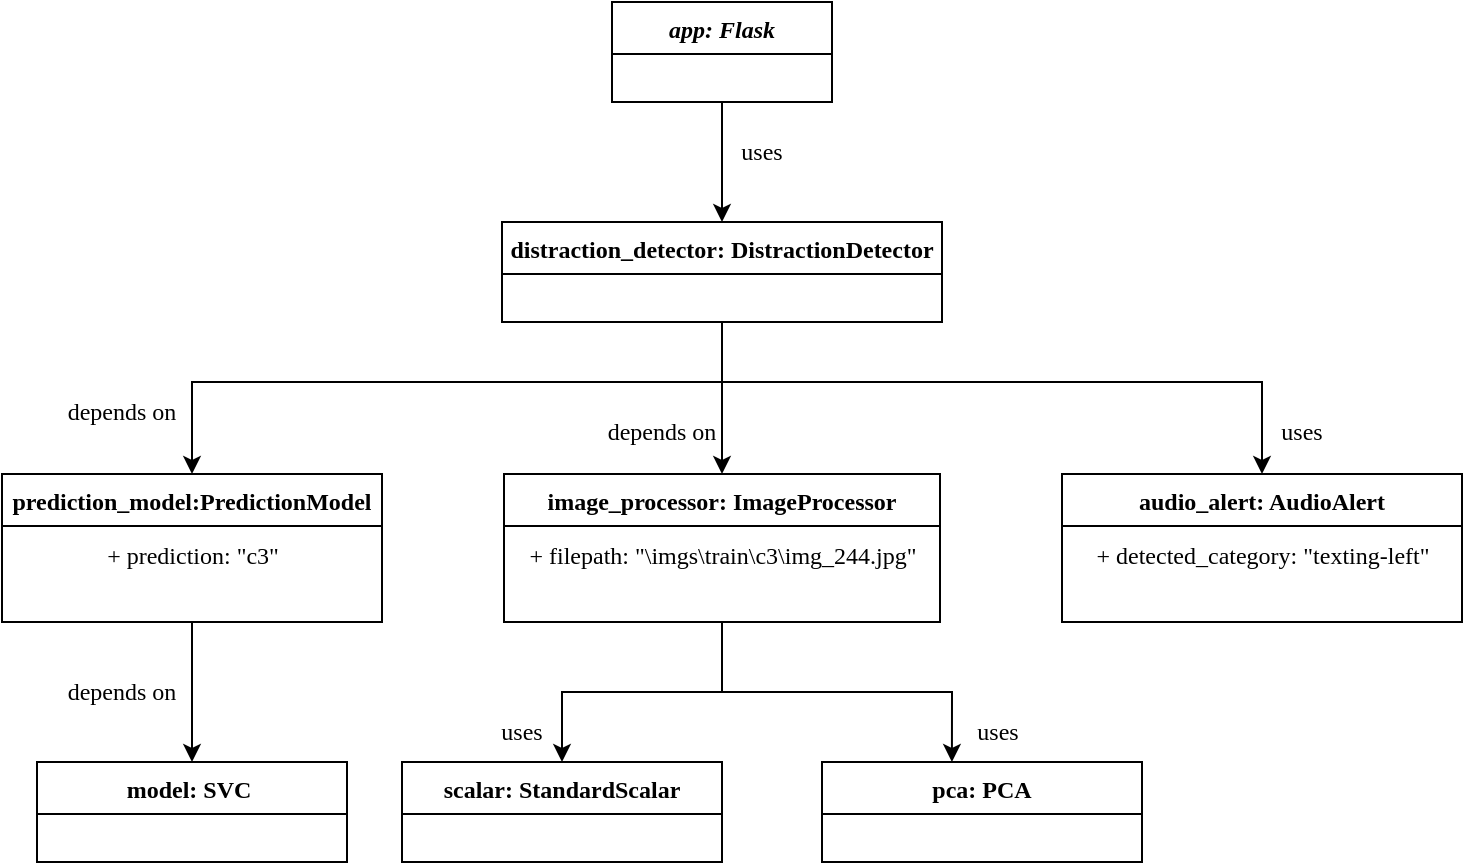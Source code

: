 <mxfile version="24.4.9" type="device">
  <diagram id="C5RBs43oDa-KdzZeNtuy" name="Page-1">
    <mxGraphModel dx="1114" dy="558" grid="1" gridSize="10" guides="1" tooltips="1" connect="1" arrows="1" fold="1" page="1" pageScale="1" pageWidth="827" pageHeight="1169" math="0" shadow="0">
      <root>
        <mxCell id="WIyWlLk6GJQsqaUBKTNV-0" />
        <mxCell id="WIyWlLk6GJQsqaUBKTNV-1" parent="WIyWlLk6GJQsqaUBKTNV-0" />
        <mxCell id="AsqwYPJrK8gomYQHznp0-18" style="edgeStyle=orthogonalEdgeStyle;rounded=0;orthogonalLoop=1;jettySize=auto;html=1;exitX=0.5;exitY=1;exitDx=0;exitDy=0;entryX=0.5;entryY=0;entryDx=0;entryDy=0;fontFamily=Times New Roman;" edge="1" parent="WIyWlLk6GJQsqaUBKTNV-1" source="zkfFHV4jXpPFQw0GAbJ--0" target="zkfFHV4jXpPFQw0GAbJ--6">
          <mxGeometry relative="1" as="geometry" />
        </mxCell>
        <mxCell id="zkfFHV4jXpPFQw0GAbJ--0" value="app: Flask" style="swimlane;fontStyle=3;align=center;verticalAlign=top;childLayout=stackLayout;horizontal=1;startSize=26;horizontalStack=0;resizeParent=1;resizeLast=0;collapsible=1;marginBottom=0;rounded=0;shadow=0;strokeWidth=1;fontFamily=Times New Roman;" parent="WIyWlLk6GJQsqaUBKTNV-1" vertex="1">
          <mxGeometry x="345" y="110" width="110" height="50" as="geometry">
            <mxRectangle x="230" y="140" width="160" height="26" as="alternateBounds" />
          </mxGeometry>
        </mxCell>
        <mxCell id="AsqwYPJrK8gomYQHznp0-19" style="edgeStyle=orthogonalEdgeStyle;rounded=0;orthogonalLoop=1;jettySize=auto;html=1;fontFamily=Times New Roman;" edge="1" parent="WIyWlLk6GJQsqaUBKTNV-1" source="zkfFHV4jXpPFQw0GAbJ--6" target="AsqwYPJrK8gomYQHznp0-2">
          <mxGeometry relative="1" as="geometry" />
        </mxCell>
        <mxCell id="AsqwYPJrK8gomYQHznp0-20" style="edgeStyle=orthogonalEdgeStyle;rounded=0;orthogonalLoop=1;jettySize=auto;html=1;entryX=0.5;entryY=0;entryDx=0;entryDy=0;fontFamily=Times New Roman;" edge="1" parent="WIyWlLk6GJQsqaUBKTNV-1" target="zkfFHV4jXpPFQw0GAbJ--13">
          <mxGeometry relative="1" as="geometry">
            <mxPoint x="400" y="308" as="sourcePoint" />
            <Array as="points">
              <mxPoint x="400" y="300" />
              <mxPoint x="135" y="300" />
            </Array>
          </mxGeometry>
        </mxCell>
        <mxCell id="AsqwYPJrK8gomYQHznp0-22" style="edgeStyle=orthogonalEdgeStyle;rounded=0;orthogonalLoop=1;jettySize=auto;html=1;fontFamily=Times New Roman;" edge="1" parent="WIyWlLk6GJQsqaUBKTNV-1" target="AsqwYPJrK8gomYQHznp0-4">
          <mxGeometry relative="1" as="geometry">
            <mxPoint x="400" y="310" as="sourcePoint" />
            <Array as="points">
              <mxPoint x="400" y="300" />
              <mxPoint x="670" y="300" />
            </Array>
          </mxGeometry>
        </mxCell>
        <mxCell id="zkfFHV4jXpPFQw0GAbJ--6" value="distraction_detector: DistractionDetector" style="swimlane;fontStyle=1;align=center;verticalAlign=top;childLayout=stackLayout;horizontal=1;startSize=26;horizontalStack=0;resizeParent=1;resizeLast=0;collapsible=1;marginBottom=0;rounded=0;shadow=0;strokeWidth=1;fontFamily=Times New Roman;" parent="WIyWlLk6GJQsqaUBKTNV-1" vertex="1">
          <mxGeometry x="290" y="220" width="220" height="50" as="geometry">
            <mxRectangle x="130" y="380" width="160" height="26" as="alternateBounds" />
          </mxGeometry>
        </mxCell>
        <mxCell id="AsqwYPJrK8gomYQHznp0-25" style="edgeStyle=orthogonalEdgeStyle;rounded=0;orthogonalLoop=1;jettySize=auto;html=1;entryX=0.5;entryY=0;entryDx=0;entryDy=0;fontFamily=Times New Roman;" edge="1" parent="WIyWlLk6GJQsqaUBKTNV-1" source="zkfFHV4jXpPFQw0GAbJ--13" target="AsqwYPJrK8gomYQHznp0-14">
          <mxGeometry relative="1" as="geometry" />
        </mxCell>
        <mxCell id="zkfFHV4jXpPFQw0GAbJ--13" value="prediction_model:PredictionModel" style="swimlane;fontStyle=1;align=center;verticalAlign=top;childLayout=stackLayout;horizontal=1;startSize=26;horizontalStack=0;resizeParent=1;resizeLast=0;collapsible=1;marginBottom=0;rounded=0;shadow=0;strokeWidth=1;fontFamily=Times New Roman;" parent="WIyWlLk6GJQsqaUBKTNV-1" vertex="1">
          <mxGeometry x="40" y="346" width="190" height="74" as="geometry">
            <mxRectangle x="340" y="380" width="170" height="26" as="alternateBounds" />
          </mxGeometry>
        </mxCell>
        <mxCell id="AsqwYPJrK8gomYQHznp0-1" value="+ prediction: &quot;c3&quot;" style="text;html=1;align=center;verticalAlign=middle;resizable=0;points=[];autosize=1;strokeColor=none;fillColor=none;fontFamily=Times New Roman;" vertex="1" parent="zkfFHV4jXpPFQw0GAbJ--13">
          <mxGeometry y="26" width="190" height="30" as="geometry" />
        </mxCell>
        <mxCell id="AsqwYPJrK8gomYQHznp0-23" style="edgeStyle=orthogonalEdgeStyle;rounded=0;orthogonalLoop=1;jettySize=auto;html=1;fontFamily=Times New Roman;" edge="1" parent="WIyWlLk6GJQsqaUBKTNV-1" source="AsqwYPJrK8gomYQHznp0-2" target="AsqwYPJrK8gomYQHznp0-9">
          <mxGeometry relative="1" as="geometry" />
        </mxCell>
        <mxCell id="AsqwYPJrK8gomYQHznp0-2" value="image_processor: ImageProcessor" style="swimlane;fontStyle=1;align=center;verticalAlign=top;childLayout=stackLayout;horizontal=1;startSize=26;horizontalStack=0;resizeParent=1;resizeLast=0;collapsible=1;marginBottom=0;rounded=0;shadow=0;strokeWidth=1;fontFamily=Times New Roman;" vertex="1" parent="WIyWlLk6GJQsqaUBKTNV-1">
          <mxGeometry x="291" y="346" width="218" height="74" as="geometry">
            <mxRectangle x="340" y="380" width="170" height="26" as="alternateBounds" />
          </mxGeometry>
        </mxCell>
        <mxCell id="AsqwYPJrK8gomYQHznp0-3" value="+ filepath: &quot;\imgs\train\c3\img_244.jpg&quot;" style="text;html=1;align=center;verticalAlign=middle;resizable=0;points=[];autosize=1;strokeColor=none;fillColor=none;fontFamily=Times New Roman;" vertex="1" parent="AsqwYPJrK8gomYQHznp0-2">
          <mxGeometry y="26" width="218" height="30" as="geometry" />
        </mxCell>
        <mxCell id="AsqwYPJrK8gomYQHznp0-4" value="audio_alert: AudioAlert" style="swimlane;fontStyle=1;align=center;verticalAlign=top;childLayout=stackLayout;horizontal=1;startSize=26;horizontalStack=0;resizeParent=1;resizeLast=0;collapsible=1;marginBottom=0;rounded=0;shadow=0;strokeWidth=1;fontFamily=Times New Roman;" vertex="1" parent="WIyWlLk6GJQsqaUBKTNV-1">
          <mxGeometry x="570" y="346" width="200" height="74" as="geometry">
            <mxRectangle x="340" y="380" width="170" height="26" as="alternateBounds" />
          </mxGeometry>
        </mxCell>
        <mxCell id="AsqwYPJrK8gomYQHznp0-5" value="+ detected_category: &quot;texting-left&quot;" style="text;html=1;align=center;verticalAlign=middle;resizable=0;points=[];autosize=1;strokeColor=none;fillColor=none;fontFamily=Times New Roman;" vertex="1" parent="AsqwYPJrK8gomYQHznp0-4">
          <mxGeometry y="26" width="200" height="30" as="geometry" />
        </mxCell>
        <mxCell id="AsqwYPJrK8gomYQHznp0-9" value="scalar: StandardScalar" style="swimlane;fontStyle=1;align=center;verticalAlign=top;childLayout=stackLayout;horizontal=1;startSize=26;horizontalStack=0;resizeParent=1;resizeLast=0;collapsible=1;marginBottom=0;rounded=0;shadow=0;strokeWidth=1;fontFamily=Times New Roman;" vertex="1" parent="WIyWlLk6GJQsqaUBKTNV-1">
          <mxGeometry x="240" y="490" width="160" height="50" as="geometry">
            <mxRectangle x="340" y="380" width="170" height="26" as="alternateBounds" />
          </mxGeometry>
        </mxCell>
        <mxCell id="AsqwYPJrK8gomYQHznp0-11" value="pca: PCA" style="swimlane;fontStyle=1;align=center;verticalAlign=top;childLayout=stackLayout;horizontal=1;startSize=26;horizontalStack=0;resizeParent=1;resizeLast=0;collapsible=1;marginBottom=0;rounded=0;shadow=0;strokeWidth=1;fontFamily=Times New Roman;" vertex="1" parent="WIyWlLk6GJQsqaUBKTNV-1">
          <mxGeometry x="450" y="490" width="160" height="50" as="geometry">
            <mxRectangle x="340" y="380" width="170" height="26" as="alternateBounds" />
          </mxGeometry>
        </mxCell>
        <mxCell id="AsqwYPJrK8gomYQHznp0-14" value="model: SVC " style="swimlane;fontStyle=1;align=center;verticalAlign=top;childLayout=stackLayout;horizontal=1;startSize=26;horizontalStack=0;resizeParent=1;resizeLast=0;collapsible=1;marginBottom=0;rounded=0;shadow=0;strokeWidth=1;fontFamily=Times New Roman;" vertex="1" parent="WIyWlLk6GJQsqaUBKTNV-1">
          <mxGeometry x="57.5" y="490" width="155" height="50" as="geometry">
            <mxRectangle x="340" y="380" width="170" height="26" as="alternateBounds" />
          </mxGeometry>
        </mxCell>
        <mxCell id="AsqwYPJrK8gomYQHznp0-24" style="edgeStyle=orthogonalEdgeStyle;rounded=0;orthogonalLoop=1;jettySize=auto;html=1;entryX=0.406;entryY=0;entryDx=0;entryDy=0;entryPerimeter=0;fontFamily=Times New Roman;" edge="1" parent="WIyWlLk6GJQsqaUBKTNV-1" source="AsqwYPJrK8gomYQHznp0-2" target="AsqwYPJrK8gomYQHznp0-11">
          <mxGeometry relative="1" as="geometry" />
        </mxCell>
        <mxCell id="AsqwYPJrK8gomYQHznp0-26" value="uses" style="text;html=1;align=center;verticalAlign=middle;whiteSpace=wrap;rounded=0;fontFamily=Times New Roman;" vertex="1" parent="WIyWlLk6GJQsqaUBKTNV-1">
          <mxGeometry x="390" y="170" width="60" height="30" as="geometry" />
        </mxCell>
        <mxCell id="AsqwYPJrK8gomYQHznp0-27" value="depends on" style="text;html=1;align=center;verticalAlign=middle;whiteSpace=wrap;rounded=0;fontFamily=Times New Roman;" vertex="1" parent="WIyWlLk6GJQsqaUBKTNV-1">
          <mxGeometry x="70" y="300" width="60" height="30" as="geometry" />
        </mxCell>
        <mxCell id="AsqwYPJrK8gomYQHznp0-28" value="depends on" style="text;html=1;align=center;verticalAlign=middle;whiteSpace=wrap;rounded=0;fontFamily=Times New Roman;" vertex="1" parent="WIyWlLk6GJQsqaUBKTNV-1">
          <mxGeometry x="340" y="310" width="60" height="30" as="geometry" />
        </mxCell>
        <mxCell id="AsqwYPJrK8gomYQHznp0-29" value="uses" style="text;html=1;align=center;verticalAlign=middle;whiteSpace=wrap;rounded=0;fontFamily=Times New Roman;" vertex="1" parent="WIyWlLk6GJQsqaUBKTNV-1">
          <mxGeometry x="660" y="310" width="60" height="30" as="geometry" />
        </mxCell>
        <mxCell id="AsqwYPJrK8gomYQHznp0-30" value="depends on" style="text;html=1;align=center;verticalAlign=middle;whiteSpace=wrap;rounded=0;fontFamily=Times New Roman;" vertex="1" parent="WIyWlLk6GJQsqaUBKTNV-1">
          <mxGeometry x="70" y="440" width="60" height="30" as="geometry" />
        </mxCell>
        <mxCell id="AsqwYPJrK8gomYQHznp0-31" value="uses" style="text;html=1;align=center;verticalAlign=middle;whiteSpace=wrap;rounded=0;fontFamily=Times New Roman;" vertex="1" parent="WIyWlLk6GJQsqaUBKTNV-1">
          <mxGeometry x="270" y="460" width="60" height="30" as="geometry" />
        </mxCell>
        <mxCell id="AsqwYPJrK8gomYQHznp0-32" value="uses" style="text;html=1;align=center;verticalAlign=middle;whiteSpace=wrap;rounded=0;fontFamily=Times New Roman;" vertex="1" parent="WIyWlLk6GJQsqaUBKTNV-1">
          <mxGeometry x="507.5" y="460" width="60" height="30" as="geometry" />
        </mxCell>
      </root>
    </mxGraphModel>
  </diagram>
</mxfile>
